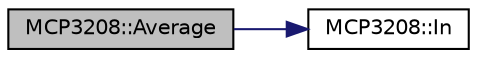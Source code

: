 digraph "MCP3208::Average"
{
  edge [fontname="Helvetica",fontsize="10",labelfontname="Helvetica",labelfontsize="10"];
  node [fontname="Helvetica",fontsize="10",shape=record];
  rankdir="LR";
  Node1 [label="MCP3208::Average",height=0.2,width=0.4,color="black", fillcolor="grey75", style="filled" fontcolor="black"];
  Node1 -> Node2 [color="midnightblue",fontsize="10",style="solid",fontname="Helvetica"];
  Node2 [label="MCP3208::In",height=0.2,width=0.4,color="black", fillcolor="white", style="filled",URL="$classMCP3208.html#a37a6e561d33f834f6d14c7c99b1b72b8",tooltip="Read a channel input."];
}

